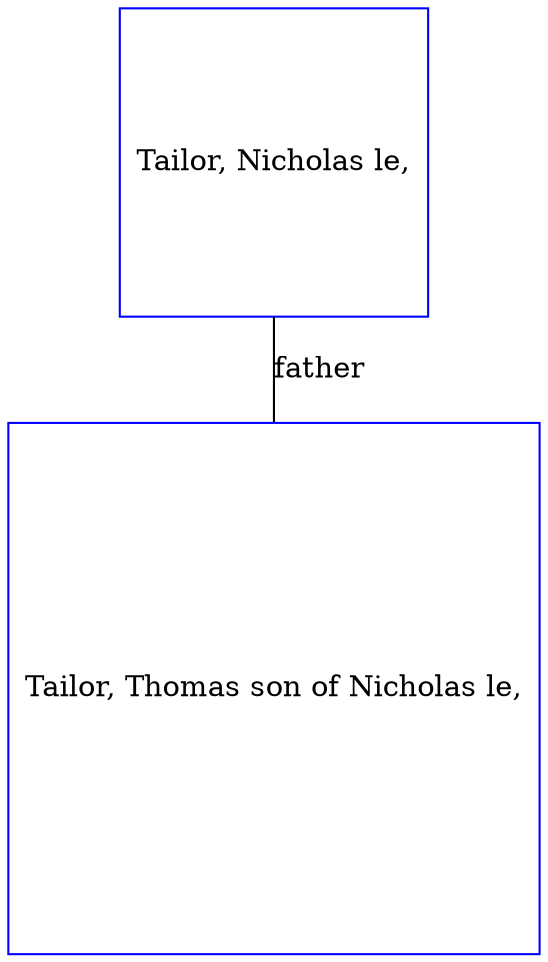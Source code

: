 digraph D {
    edge [dir=none];    node [shape=box];    "009268"   [label="Tailor, Nicholas le,", shape=box, regular=1, color="blue"] ;
"009267"   [label="Tailor, Thomas son of Nicholas le,", shape=box, regular=1, color="blue"] ;
009268->009267 [label="father",arrowsize=0.0]; 
}